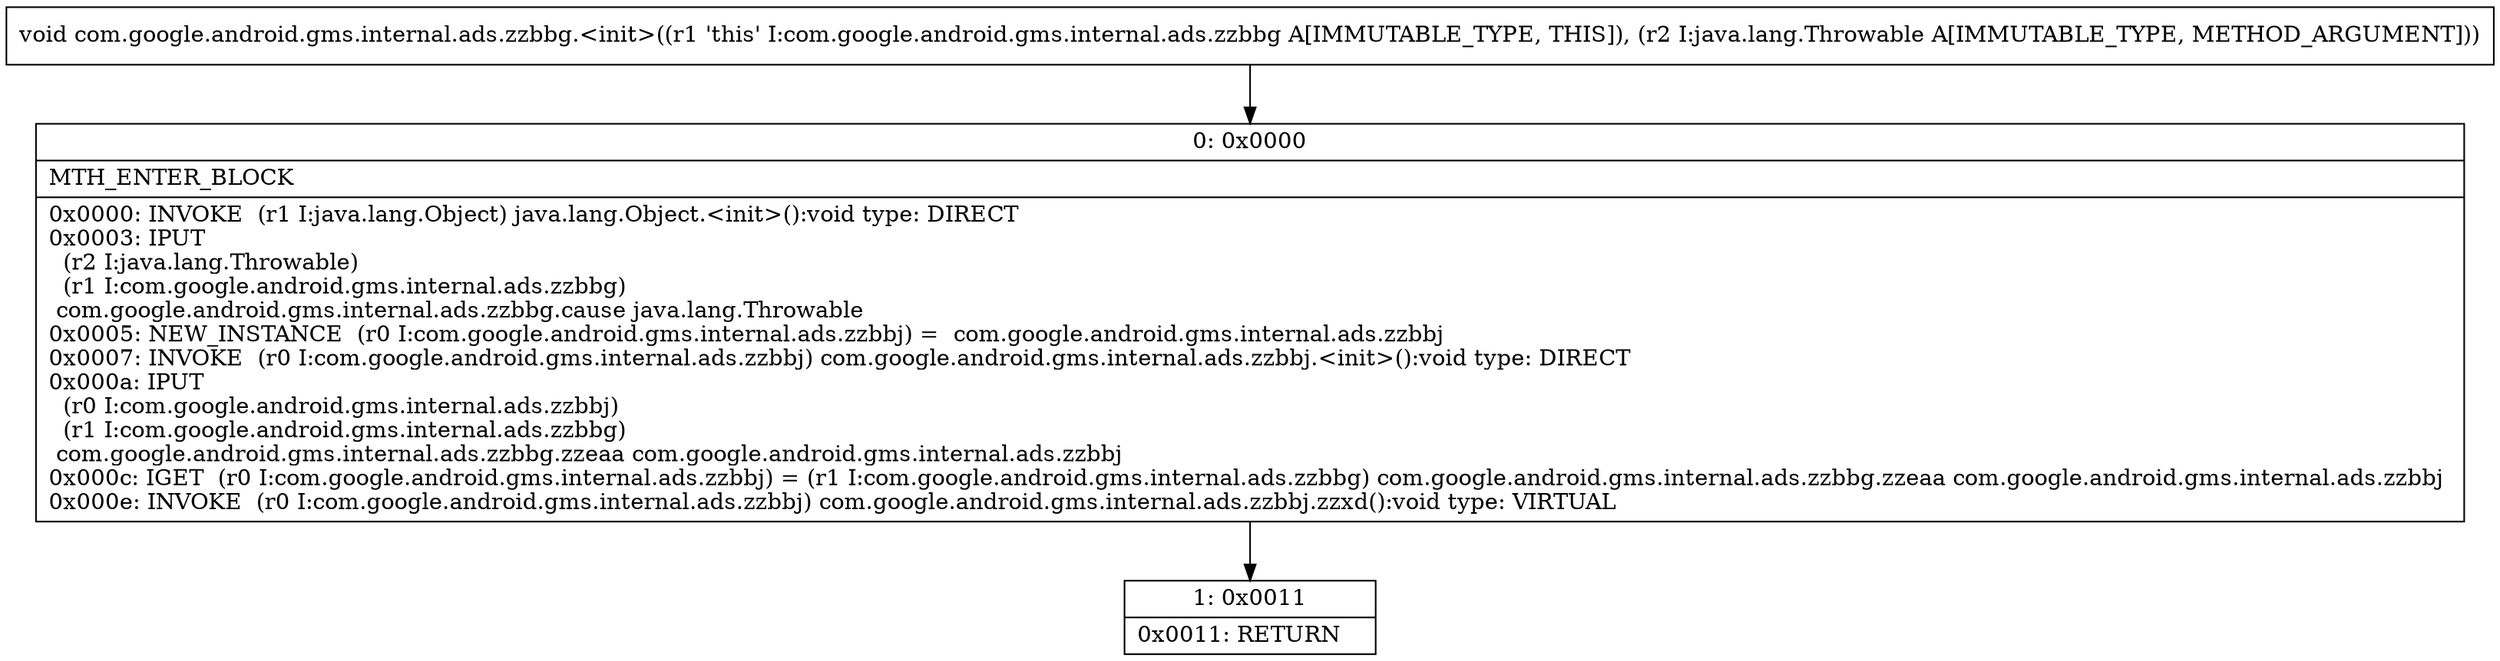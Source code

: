 digraph "CFG forcom.google.android.gms.internal.ads.zzbbg.\<init\>(Ljava\/lang\/Throwable;)V" {
Node_0 [shape=record,label="{0\:\ 0x0000|MTH_ENTER_BLOCK\l|0x0000: INVOKE  (r1 I:java.lang.Object) java.lang.Object.\<init\>():void type: DIRECT \l0x0003: IPUT  \l  (r2 I:java.lang.Throwable)\l  (r1 I:com.google.android.gms.internal.ads.zzbbg)\l com.google.android.gms.internal.ads.zzbbg.cause java.lang.Throwable \l0x0005: NEW_INSTANCE  (r0 I:com.google.android.gms.internal.ads.zzbbj) =  com.google.android.gms.internal.ads.zzbbj \l0x0007: INVOKE  (r0 I:com.google.android.gms.internal.ads.zzbbj) com.google.android.gms.internal.ads.zzbbj.\<init\>():void type: DIRECT \l0x000a: IPUT  \l  (r0 I:com.google.android.gms.internal.ads.zzbbj)\l  (r1 I:com.google.android.gms.internal.ads.zzbbg)\l com.google.android.gms.internal.ads.zzbbg.zzeaa com.google.android.gms.internal.ads.zzbbj \l0x000c: IGET  (r0 I:com.google.android.gms.internal.ads.zzbbj) = (r1 I:com.google.android.gms.internal.ads.zzbbg) com.google.android.gms.internal.ads.zzbbg.zzeaa com.google.android.gms.internal.ads.zzbbj \l0x000e: INVOKE  (r0 I:com.google.android.gms.internal.ads.zzbbj) com.google.android.gms.internal.ads.zzbbj.zzxd():void type: VIRTUAL \l}"];
Node_1 [shape=record,label="{1\:\ 0x0011|0x0011: RETURN   \l}"];
MethodNode[shape=record,label="{void com.google.android.gms.internal.ads.zzbbg.\<init\>((r1 'this' I:com.google.android.gms.internal.ads.zzbbg A[IMMUTABLE_TYPE, THIS]), (r2 I:java.lang.Throwable A[IMMUTABLE_TYPE, METHOD_ARGUMENT])) }"];
MethodNode -> Node_0;
Node_0 -> Node_1;
}

